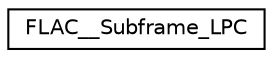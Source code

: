 digraph "Graphical Class Hierarchy"
{
 // LATEX_PDF_SIZE
  edge [fontname="Helvetica",fontsize="10",labelfontname="Helvetica",labelfontsize="10"];
  node [fontname="Helvetica",fontsize="10",shape=record];
  rankdir="LR";
  Node0 [label="FLAC__Subframe_LPC",height=0.2,width=0.4,color="black", fillcolor="white", style="filled",URL="$d3/d91/structFLAC____Subframe__LPC.html",tooltip=" "];
}
